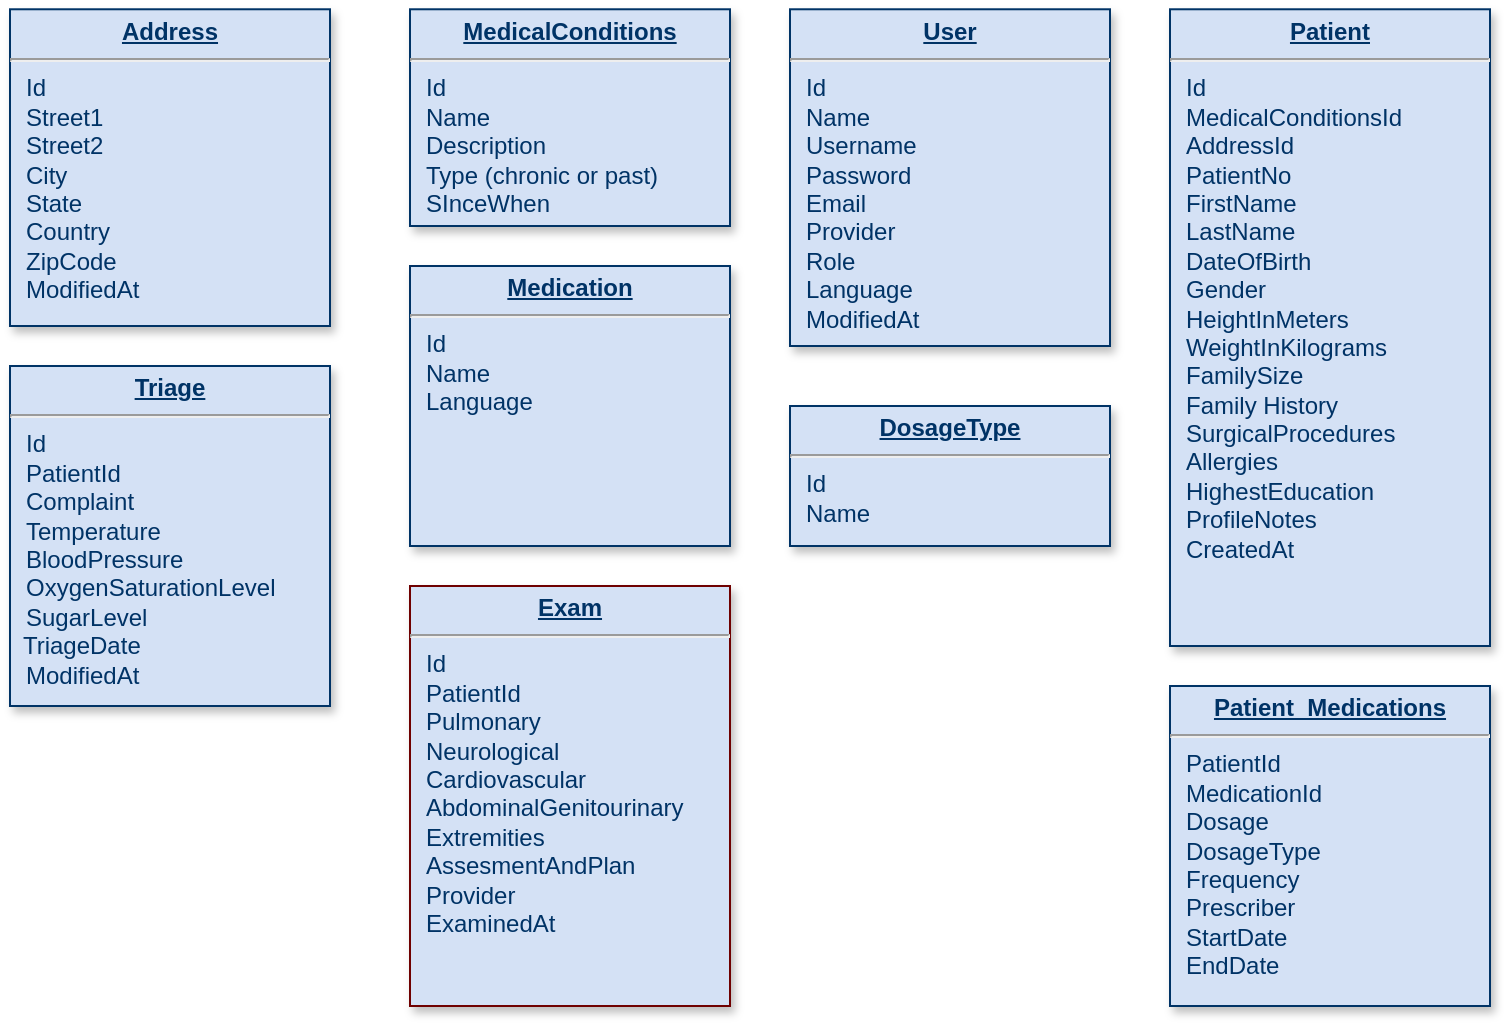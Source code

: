<mxfile version="24.7.5">
  <diagram name="Page-1" id="efa7a0a1-bf9b-a30e-e6df-94a7791c09e9">
    <mxGraphModel dx="706" dy="842" grid="1" gridSize="10" guides="1" tooltips="1" connect="1" arrows="1" fold="1" page="1" pageScale="1" pageWidth="826" pageHeight="1169" background="none" math="0" shadow="0">
      <root>
        <mxCell id="0" />
        <mxCell id="1" parent="0" />
        <mxCell id="25" value="&lt;p style=&quot;margin: 4px 0px 0px; text-align: center;&quot;&gt;&lt;b&gt;&lt;u&gt;Address&lt;/u&gt;&lt;/b&gt;&lt;br&gt;&lt;/p&gt;&lt;hr&gt;&lt;p style=&quot;margin: 0px; margin-left: 8px;&quot;&gt;Id&lt;/p&gt;&lt;p style=&quot;margin: 0px; margin-left: 8px;&quot;&gt;Street1&lt;/p&gt;&lt;p style=&quot;margin: 0px; margin-left: 8px;&quot;&gt;Street2&lt;br&gt;&lt;/p&gt;&lt;p style=&quot;margin: 0px; margin-left: 8px;&quot;&gt;City&lt;/p&gt;&lt;p style=&quot;margin: 0px; margin-left: 8px;&quot;&gt;State&lt;/p&gt;&lt;p style=&quot;margin: 0px; margin-left: 8px;&quot;&gt;Country&lt;/p&gt;&lt;p style=&quot;margin: 0px; margin-left: 8px;&quot;&gt;ZipCode&lt;/p&gt;&lt;p style=&quot;margin: 0px; margin-left: 8px;&quot;&gt;ModifiedAt&lt;/p&gt;" style="verticalAlign=top;align=left;overflow=fill;fontSize=12;fontFamily=Helvetica;html=1;strokeColor=#003366;shadow=1;fillColor=#D4E1F5;fontColor=#003366" parent="1" vertex="1">
          <mxGeometry x="40" y="21.64" width="160" height="158.36" as="geometry" />
        </mxCell>
        <mxCell id="b1UKdfMQRBiaRU9HmRtz-115" value="&lt;p style=&quot;margin: 4px 0px 0px; text-align: center;&quot;&gt;&lt;font color=&quot;#003366&quot;&gt;&lt;b&gt;&lt;u&gt;Exam&lt;/u&gt;&lt;/b&gt;&lt;br&gt;&lt;/font&gt;&lt;/p&gt;&lt;hr&gt;&lt;p style=&quot;margin: 0px; margin-left: 8px;&quot;&gt;&lt;span style=&quot;background-color: initial; color: rgb(0, 51, 102);&quot;&gt;Id&lt;/span&gt;&lt;/p&gt;&lt;p style=&quot;margin: 0px; margin-left: 8px;&quot;&gt;&lt;span style=&quot;background-color: initial; color: rgb(0, 51, 102);&quot;&gt;PatientId&lt;br&gt;Pulmonary&lt;/span&gt;&lt;br&gt;&lt;/p&gt;&lt;p style=&quot;margin: 0px; margin-left: 8px;&quot;&gt;&lt;span style=&quot;color: rgb(0, 51, 102); background-color: initial;&quot;&gt;Neurological&lt;/span&gt;&lt;br&gt;&lt;/p&gt;&lt;p style=&quot;margin: 0px; margin-left: 8px;&quot;&gt;&lt;span style=&quot;color: rgb(0, 51, 102); background-color: initial;&quot;&gt;Cardiovascular&lt;/span&gt;&lt;br&gt;&lt;/p&gt;&lt;p style=&quot;margin: 0px; margin-left: 8px;&quot;&gt;&lt;span style=&quot;color: rgb(0, 51, 102); background-color: initial;&quot;&gt;AbdominalGenitourinary&lt;/span&gt;&lt;br&gt;&lt;/p&gt;&lt;p style=&quot;margin: 0px; margin-left: 8px;&quot;&gt;&lt;span style=&quot;color: rgb(0, 51, 102); background-color: initial;&quot;&gt;Extremities&lt;/span&gt;&lt;br&gt;&lt;/p&gt;&lt;p style=&quot;margin: 0px; margin-left: 8px;&quot;&gt;&lt;span style=&quot;color: rgb(0, 51, 102); background-color: initial;&quot;&gt;AssesmentAndPlan&lt;/span&gt;&lt;/p&gt;&lt;p style=&quot;margin: 0px; margin-left: 8px;&quot;&gt;&lt;span style=&quot;color: rgb(0, 51, 102); background-color: initial;&quot;&gt;Provider&lt;/span&gt;&lt;br&gt;&lt;/p&gt;&lt;p style=&quot;margin: 0px; margin-left: 8px;&quot;&gt;&lt;span style=&quot;color: rgb(0, 51, 102); background-color: initial;&quot;&gt;ExaminedAt&lt;/span&gt;&lt;br&gt;&lt;/p&gt;" style="verticalAlign=top;align=left;overflow=fill;fontSize=12;fontFamily=Helvetica;html=1;strokeColor=#6F0000;shadow=1;fillColor=#D4E1F5;fontColor=#ffffff;" parent="1" vertex="1">
          <mxGeometry x="240" y="310" width="160" height="210" as="geometry" />
        </mxCell>
        <mxCell id="b1UKdfMQRBiaRU9HmRtz-116" value="&lt;p style=&quot;margin: 4px 0px 0px; text-align: center;&quot;&gt;&lt;b&gt;&lt;u&gt;MedicalConditions&lt;/u&gt;&lt;/b&gt;&lt;br&gt;&lt;/p&gt;&lt;hr&gt;&lt;p style=&quot;margin: 0px; margin-left: 8px;&quot;&gt;Id&lt;/p&gt;&lt;p style=&quot;margin: 0px; margin-left: 8px;&quot;&gt;Name&lt;/p&gt;&lt;p style=&quot;margin: 0px; margin-left: 8px;&quot;&gt;Description&lt;/p&gt;&lt;p style=&quot;margin: 0px; margin-left: 8px;&quot;&gt;Type (chronic or past)&lt;/p&gt;&lt;p style=&quot;margin: 0px; margin-left: 8px;&quot;&gt;SInceWhen&lt;/p&gt;" style="verticalAlign=top;align=left;overflow=fill;fontSize=12;fontFamily=Helvetica;html=1;strokeColor=#003366;shadow=1;fillColor=#D4E1F5;fontColor=#003366" parent="1" vertex="1">
          <mxGeometry x="240" y="21.64" width="160" height="108.36" as="geometry" />
        </mxCell>
        <mxCell id="b1UKdfMQRBiaRU9HmRtz-117" value="&lt;p style=&quot;margin: 4px 0px 0px; text-align: center;&quot;&gt;&lt;b&gt;&lt;u&gt;Medication&lt;/u&gt;&lt;/b&gt;&lt;br&gt;&lt;/p&gt;&lt;hr&gt;&lt;p style=&quot;margin: 0px; margin-left: 8px;&quot;&gt;Id&lt;/p&gt;&lt;p style=&quot;margin: 0px; margin-left: 8px;&quot;&gt;Name&lt;/p&gt;&lt;p style=&quot;margin: 0px; margin-left: 8px;&quot;&gt;Language&lt;/p&gt;&lt;p style=&quot;margin: 0px; margin-left: 8px;&quot;&gt;&lt;br&gt;&lt;/p&gt;&lt;p style=&quot;margin: 0px; margin-left: 8px;&quot;&gt;&lt;br&gt;&lt;/p&gt;&lt;p style=&quot;margin: 0px; margin-left: 8px;&quot;&gt;&lt;br&gt;&lt;/p&gt;" style="verticalAlign=top;align=left;overflow=fill;fontSize=12;fontFamily=Helvetica;html=1;strokeColor=#003366;shadow=1;fillColor=#D4E1F5;fontColor=#003366" parent="1" vertex="1">
          <mxGeometry x="240" y="150" width="160" height="140" as="geometry" />
        </mxCell>
        <mxCell id="b1UKdfMQRBiaRU9HmRtz-118" value="&lt;p style=&quot;margin: 4px 0px 0px; text-align: center;&quot;&gt;&lt;b&gt;&lt;u&gt;DosageType&lt;/u&gt;&lt;/b&gt;&lt;br&gt;&lt;/p&gt;&lt;hr&gt;&lt;p style=&quot;margin: 0px; margin-left: 8px;&quot;&gt;Id&lt;/p&gt;&lt;p style=&quot;margin: 0px; margin-left: 8px;&quot;&gt;Name&lt;/p&gt;" style="verticalAlign=top;align=left;overflow=fill;fontSize=12;fontFamily=Helvetica;html=1;strokeColor=#003366;shadow=1;fillColor=#D4E1F5;fontColor=#003366" parent="1" vertex="1">
          <mxGeometry x="430" y="220" width="160" height="70" as="geometry" />
        </mxCell>
        <mxCell id="b1UKdfMQRBiaRU9HmRtz-119" value="&lt;p style=&quot;margin: 4px 0px 0px; text-align: center;&quot;&gt;&lt;b&gt;&lt;u&gt;Patient&lt;/u&gt;&lt;/b&gt;&lt;br&gt;&lt;/p&gt;&lt;hr&gt;&lt;p style=&quot;margin: 0px; margin-left: 8px;&quot;&gt;Id&lt;/p&gt;&lt;p style=&quot;margin: 0px; margin-left: 8px;&quot;&gt;&lt;span style=&quot;background-color: initial;&quot;&gt;MedicalConditionsId&lt;/span&gt;&lt;br&gt;&lt;/p&gt;&lt;p style=&quot;margin: 0px; margin-left: 8px;&quot;&gt;AddressId&lt;span style=&quot;background-color: initial;&quot;&gt;&lt;br&gt;&lt;/span&gt;&lt;/p&gt;&lt;p style=&quot;margin: 0px; margin-left: 8px;&quot;&gt;PatientNo&lt;/p&gt;&lt;p style=&quot;margin: 0px; margin-left: 8px;&quot;&gt;FirstName&lt;/p&gt;&lt;p style=&quot;margin: 0px; margin-left: 8px;&quot;&gt;LastName&lt;/p&gt;&lt;p style=&quot;margin: 0px; margin-left: 8px;&quot;&gt;DateOfBirth&lt;/p&gt;&lt;p style=&quot;margin: 0px; margin-left: 8px;&quot;&gt;Gender&lt;/p&gt;&lt;p style=&quot;margin: 0px; margin-left: 8px;&quot;&gt;HeightInMeters&lt;/p&gt;&lt;p style=&quot;margin: 0px; margin-left: 8px;&quot;&gt;WeightInKilograms&lt;/p&gt;&lt;p style=&quot;margin: 0px; margin-left: 8px;&quot;&gt;FamilySize&lt;/p&gt;&lt;p style=&quot;margin: 0px; margin-left: 8px;&quot;&gt;Family History&lt;/p&gt;&lt;p style=&quot;margin: 0px; margin-left: 8px;&quot;&gt;SurgicalProcedures&lt;/p&gt;&lt;p style=&quot;margin: 0px; margin-left: 8px;&quot;&gt;Allergies&lt;/p&gt;&lt;p style=&quot;margin: 0px; margin-left: 8px;&quot;&gt;HighestEducation&lt;/p&gt;&lt;p style=&quot;margin: 0px; margin-left: 8px;&quot;&gt;&lt;span style=&quot;background-color: initial;&quot;&gt;ProfileNotes&lt;/span&gt;&lt;/p&gt;&lt;p style=&quot;margin: 0px; margin-left: 8px;&quot;&gt;CreatedAt&amp;nbsp;&lt;/p&gt;" style="verticalAlign=top;align=left;overflow=fill;fontSize=12;fontFamily=Helvetica;html=1;strokeColor=#003366;shadow=1;fillColor=#D4E1F5;fontColor=#003366" parent="1" vertex="1">
          <mxGeometry x="620" y="21.64" width="160" height="318.36" as="geometry" />
        </mxCell>
        <mxCell id="b1UKdfMQRBiaRU9HmRtz-120" value="&lt;p style=&quot;margin: 4px 0px 0px; text-align: center;&quot;&gt;&lt;b&gt;&lt;u&gt;User&lt;/u&gt;&lt;/b&gt;&lt;br&gt;&lt;/p&gt;&lt;hr&gt;&lt;p style=&quot;margin: 0px; margin-left: 8px;&quot;&gt;Id&lt;/p&gt;&lt;p style=&quot;margin: 0px; margin-left: 8px;&quot;&gt;Name&lt;/p&gt;&lt;p style=&quot;margin: 0px; margin-left: 8px;&quot;&gt;Username&lt;br&gt;&lt;/p&gt;&lt;p style=&quot;margin: 0px; margin-left: 8px;&quot;&gt;Password&lt;/p&gt;&lt;p style=&quot;margin: 0px; margin-left: 8px;&quot;&gt;Email&lt;/p&gt;&lt;p style=&quot;margin: 0px; margin-left: 8px;&quot;&gt;Provider&lt;/p&gt;&lt;p style=&quot;margin: 0px; margin-left: 8px;&quot;&gt;Role&lt;/p&gt;&lt;p style=&quot;margin: 0px; margin-left: 8px;&quot;&gt;Language&lt;/p&gt;&lt;p style=&quot;margin: 0px; margin-left: 8px;&quot;&gt;ModifiedAt&lt;/p&gt;" style="verticalAlign=top;align=left;overflow=fill;fontSize=12;fontFamily=Helvetica;html=1;strokeColor=#003366;shadow=1;fillColor=#D4E1F5;fontColor=#003366" parent="1" vertex="1">
          <mxGeometry x="430" y="21.64" width="160" height="168.36" as="geometry" />
        </mxCell>
        <mxCell id="b1UKdfMQRBiaRU9HmRtz-121" value="&lt;p style=&quot;margin: 4px 0px 0px; text-align: center;&quot;&gt;&lt;b&gt;&lt;u&gt;Triage&lt;/u&gt;&lt;/b&gt;&lt;br&gt;&lt;/p&gt;&lt;hr&gt;&lt;p style=&quot;margin: 0px; margin-left: 8px;&quot;&gt;Id&lt;/p&gt;&lt;p style=&quot;margin: 0px; margin-left: 8px;&quot;&gt;PatientId&lt;/p&gt;&lt;p style=&quot;margin: 0px; margin-left: 8px;&quot;&gt;Complaint&lt;/p&gt;&lt;p style=&quot;margin: 0px; margin-left: 8px;&quot;&gt;Temperature&lt;/p&gt;&lt;p style=&quot;margin: 0px; margin-left: 8px;&quot;&gt;BloodPressure&amp;nbsp;&lt;/p&gt;&lt;p style=&quot;margin: 0px; margin-left: 8px;&quot;&gt;OxygenSaturationLevel&lt;/p&gt;&lt;p style=&quot;margin: 0px; margin-left: 8px;&quot;&gt;SugarLevel&amp;nbsp;&amp;nbsp;&lt;br&gt;&lt;/p&gt;&amp;nbsp; TriageDate&lt;p style=&quot;margin: 0px; margin-left: 8px;&quot;&gt;ModifiedAt&lt;/p&gt;" style="verticalAlign=top;align=left;overflow=fill;fontSize=12;fontFamily=Helvetica;html=1;strokeColor=#003366;shadow=1;fillColor=#D4E1F5;fontColor=#003366" parent="1" vertex="1">
          <mxGeometry x="40" y="200" width="160" height="170" as="geometry" />
        </mxCell>
        <mxCell id="3MgyQcVumqNH8-Xsw46S-25" value="&lt;p style=&quot;margin: 4px 0px 0px; text-align: center;&quot;&gt;&lt;b&gt;&lt;u&gt;Patient_Medications&lt;/u&gt;&lt;/b&gt;&lt;br&gt;&lt;/p&gt;&lt;hr&gt;&lt;p style=&quot;margin: 0px; margin-left: 8px;&quot;&gt;&lt;span style=&quot;background-color: initial;&quot;&gt;PatientId&lt;/span&gt;&lt;/p&gt;&lt;p style=&quot;margin: 0px; margin-left: 8px;&quot;&gt;&lt;span style=&quot;background-color: initial;&quot;&gt;MedicationId&lt;/span&gt;&lt;/p&gt;&lt;p style=&quot;margin: 0px 0px 0px 8px;&quot;&gt;Dosage&lt;/p&gt;&lt;p style=&quot;margin: 0px 0px 0px 8px;&quot;&gt;DosageType&lt;/p&gt;&lt;p style=&quot;margin: 0px 0px 0px 8px;&quot;&gt;Frequency&lt;/p&gt;&lt;p style=&quot;margin: 0px 0px 0px 8px;&quot;&gt;Prescriber&lt;br&gt;&lt;/p&gt;&lt;p style=&quot;margin: 0px 0px 0px 8px;&quot;&gt;StartDate&lt;br&gt;EndDate&lt;/p&gt;" style="verticalAlign=top;align=left;overflow=fill;fontSize=12;fontFamily=Helvetica;html=1;strokeColor=#003366;shadow=1;fillColor=#D4E1F5;fontColor=#003366" parent="1" vertex="1">
          <mxGeometry x="620" y="360" width="160" height="160" as="geometry" />
        </mxCell>
      </root>
    </mxGraphModel>
  </diagram>
</mxfile>

